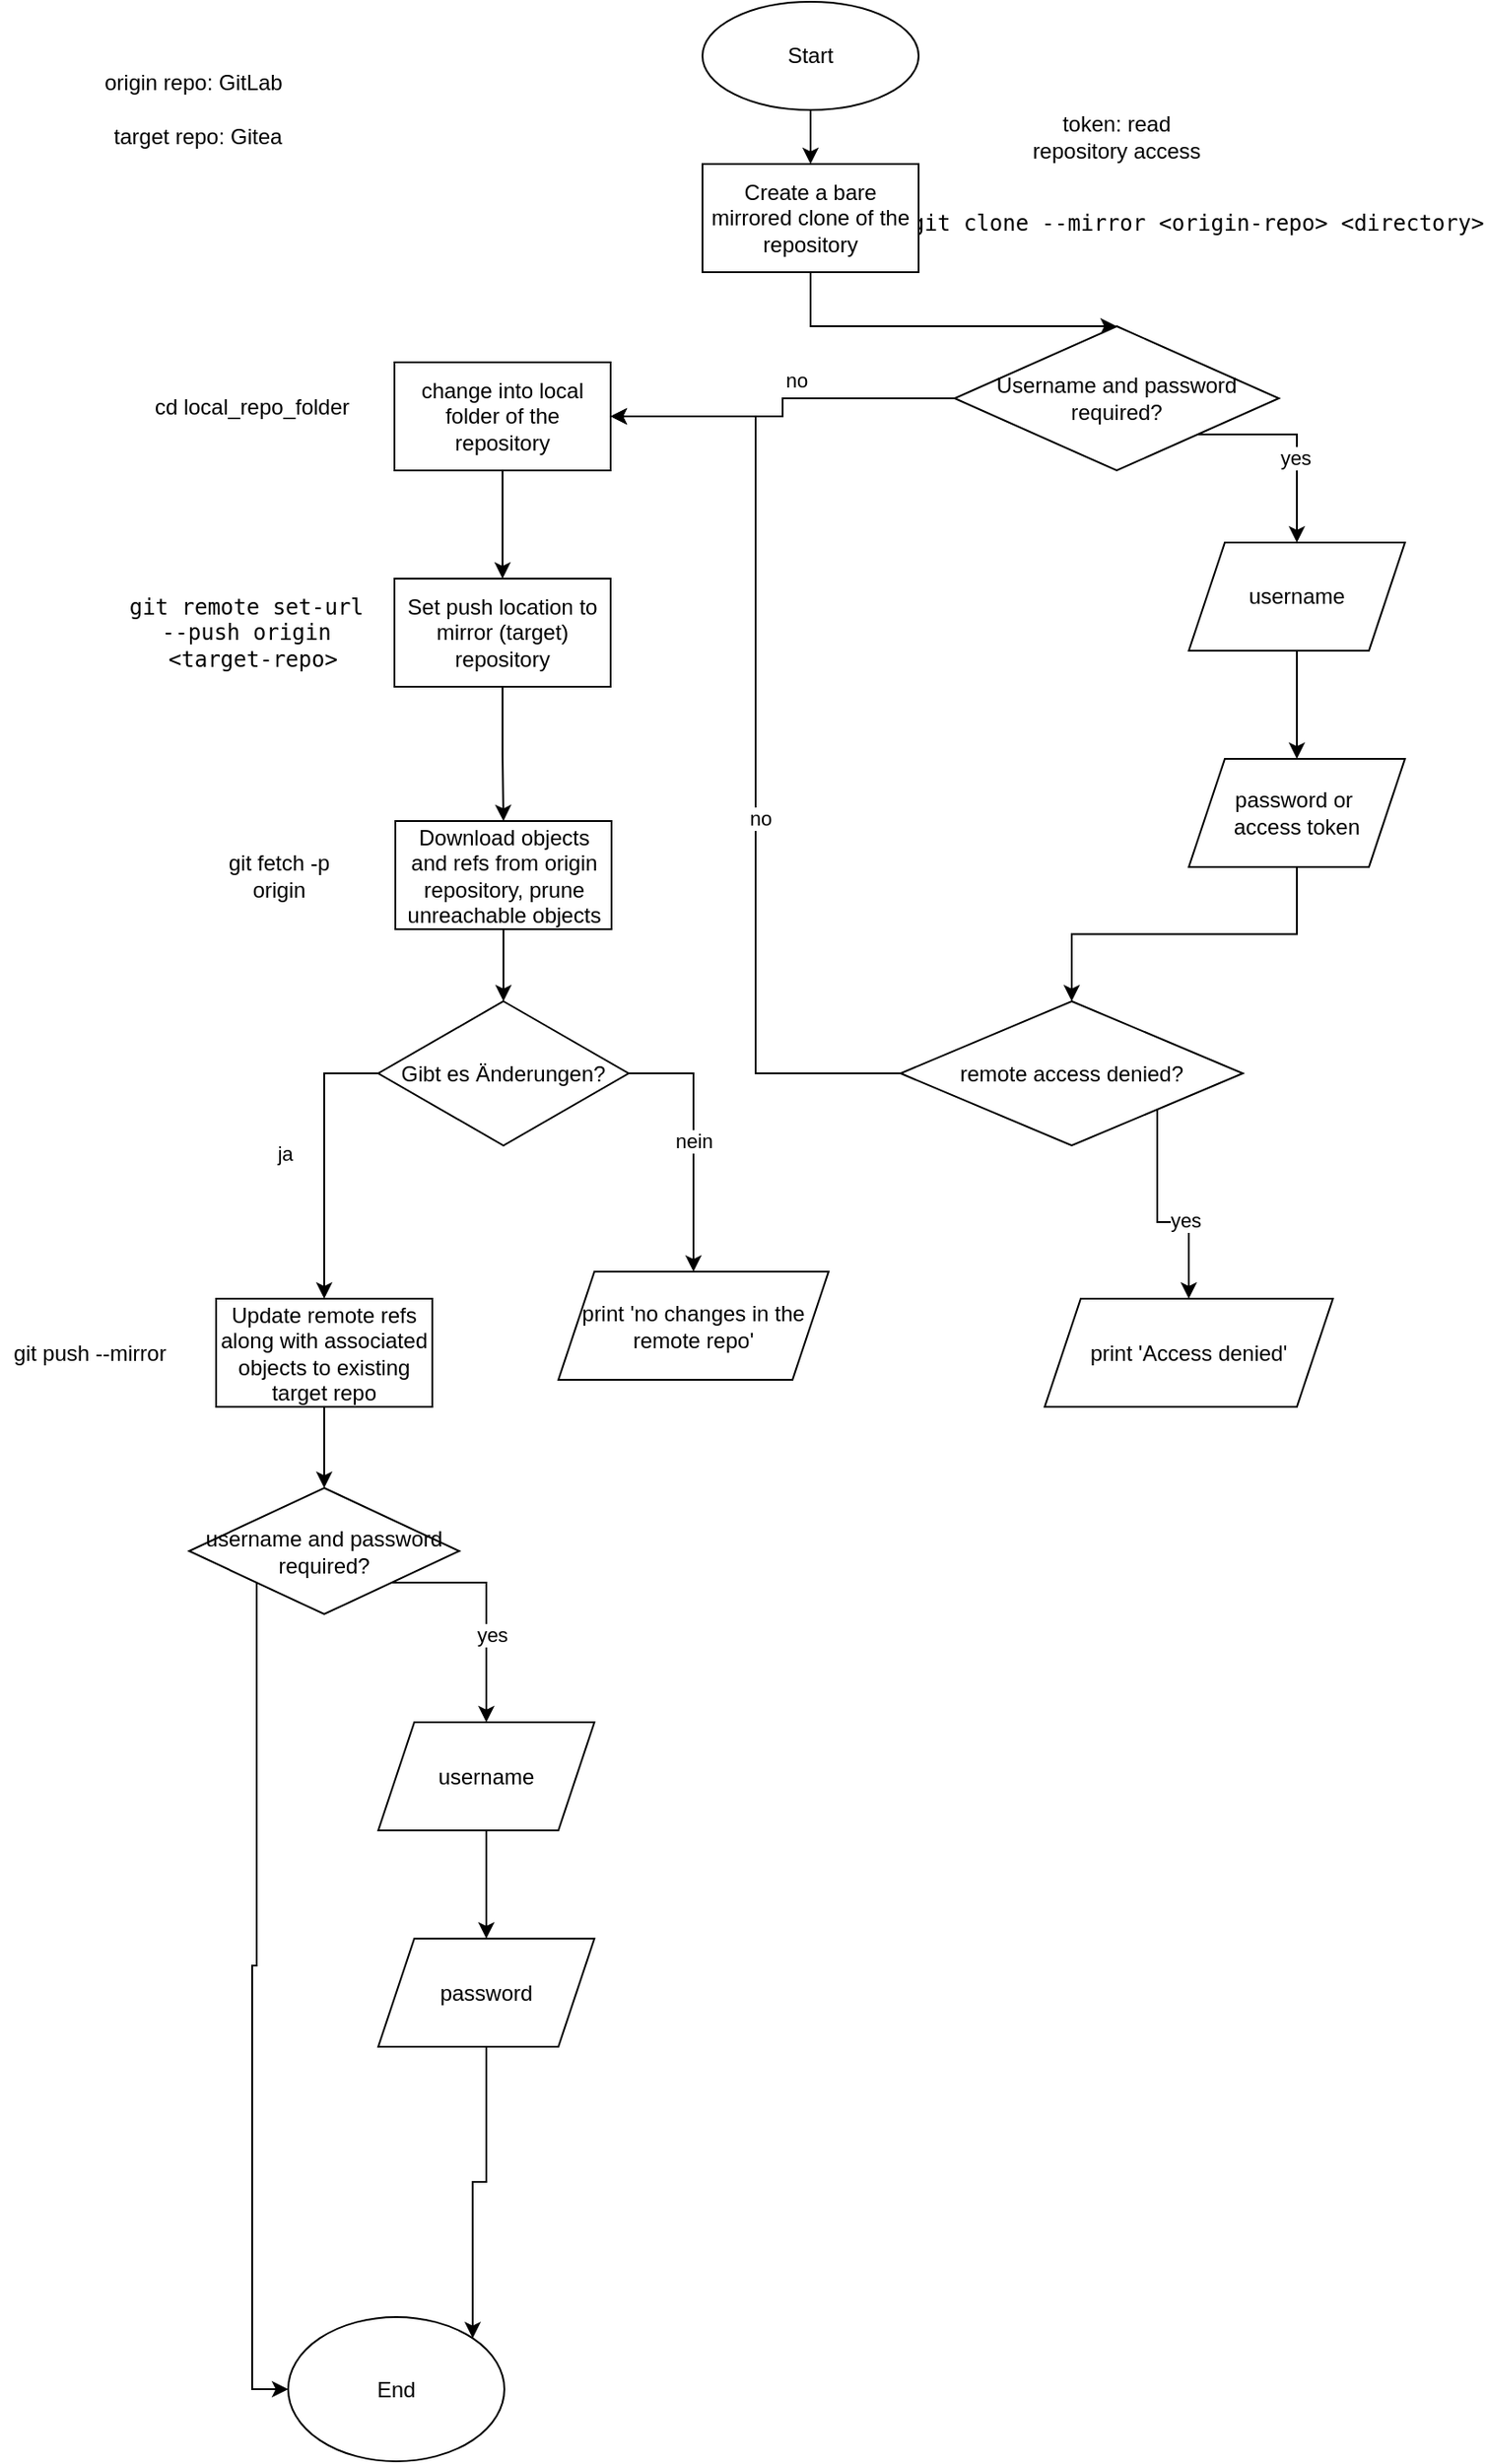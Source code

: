 <mxfile version="27.1.4">
  <diagram name="Page-1" id="1obYR7CRznuvn3wxZ2J3">
    <mxGraphModel dx="1087" dy="1280" grid="1" gridSize="10" guides="1" tooltips="1" connect="1" arrows="1" fold="1" page="1" pageScale="1" pageWidth="850" pageHeight="1100" math="0" shadow="0">
      <root>
        <mxCell id="0" />
        <mxCell id="1" parent="0" />
        <mxCell id="v1fekIy8P3kQK3e0y9ms-58" value="" style="edgeStyle=orthogonalEdgeStyle;rounded=0;orthogonalLoop=1;jettySize=auto;html=1;" edge="1" parent="1" source="v1fekIy8P3kQK3e0y9ms-1" target="v1fekIy8P3kQK3e0y9ms-57">
          <mxGeometry relative="1" as="geometry" />
        </mxCell>
        <mxCell id="v1fekIy8P3kQK3e0y9ms-1" value="Start" style="ellipse;whiteSpace=wrap;html=1;" vertex="1" parent="1">
          <mxGeometry x="1460" y="10" width="120" height="60" as="geometry" />
        </mxCell>
        <mxCell id="v1fekIy8P3kQK3e0y9ms-6" style="edgeStyle=orthogonalEdgeStyle;rounded=0;orthogonalLoop=1;jettySize=auto;html=1;entryX=0.5;entryY=0;entryDx=0;entryDy=0;" edge="1" parent="1" source="v1fekIy8P3kQK3e0y9ms-7" target="v1fekIy8P3kQK3e0y9ms-32">
          <mxGeometry relative="1" as="geometry" />
        </mxCell>
        <mxCell id="v1fekIy8P3kQK3e0y9ms-7" value="Download objects and refs from origin repository, prune unreachable objects" style="rounded=0;whiteSpace=wrap;html=1;" vertex="1" parent="1">
          <mxGeometry x="1289.5" y="464.5" width="120" height="60" as="geometry" />
        </mxCell>
        <mxCell id="v1fekIy8P3kQK3e0y9ms-11" value="" style="edgeStyle=orthogonalEdgeStyle;rounded=0;orthogonalLoop=1;jettySize=auto;html=1;" edge="1" parent="1" source="v1fekIy8P3kQK3e0y9ms-12" target="v1fekIy8P3kQK3e0y9ms-14">
          <mxGeometry relative="1" as="geometry" />
        </mxCell>
        <mxCell id="v1fekIy8P3kQK3e0y9ms-12" value="username" style="shape=parallelogram;perimeter=parallelogramPerimeter;whiteSpace=wrap;html=1;fixedSize=1;" vertex="1" parent="1">
          <mxGeometry x="1730" y="310" width="120" height="60" as="geometry" />
        </mxCell>
        <mxCell id="v1fekIy8P3kQK3e0y9ms-13" style="edgeStyle=orthogonalEdgeStyle;rounded=0;orthogonalLoop=1;jettySize=auto;html=1;entryX=0.5;entryY=0;entryDx=0;entryDy=0;" edge="1" parent="1" source="v1fekIy8P3kQK3e0y9ms-14" target="v1fekIy8P3kQK3e0y9ms-19">
          <mxGeometry relative="1" as="geometry" />
        </mxCell>
        <mxCell id="v1fekIy8P3kQK3e0y9ms-14" value="&lt;div&gt;password or&amp;nbsp;&lt;/div&gt;&lt;div&gt;access token&lt;/div&gt;" style="shape=parallelogram;perimeter=parallelogramPerimeter;whiteSpace=wrap;html=1;fixedSize=1;" vertex="1" parent="1">
          <mxGeometry x="1730" y="430" width="120" height="60" as="geometry" />
        </mxCell>
        <mxCell id="v1fekIy8P3kQK3e0y9ms-15" value="" style="edgeStyle=orthogonalEdgeStyle;rounded=0;orthogonalLoop=1;jettySize=auto;html=1;exitX=1;exitY=1;exitDx=0;exitDy=0;" edge="1" parent="1" source="v1fekIy8P3kQK3e0y9ms-19" target="v1fekIy8P3kQK3e0y9ms-25">
          <mxGeometry relative="1" as="geometry" />
        </mxCell>
        <mxCell id="v1fekIy8P3kQK3e0y9ms-16" value="yes" style="edgeLabel;html=1;align=center;verticalAlign=middle;resizable=0;points=[];" vertex="1" connectable="0" parent="v1fekIy8P3kQK3e0y9ms-15">
          <mxGeometry x="0.265" y="1" relative="1" as="geometry">
            <mxPoint as="offset" />
          </mxGeometry>
        </mxCell>
        <mxCell id="v1fekIy8P3kQK3e0y9ms-17" style="edgeStyle=orthogonalEdgeStyle;rounded=0;orthogonalLoop=1;jettySize=auto;html=1;exitX=0;exitY=0.5;exitDx=0;exitDy=0;entryX=1;entryY=0.5;entryDx=0;entryDy=0;" edge="1" parent="1" source="v1fekIy8P3kQK3e0y9ms-19" target="v1fekIy8P3kQK3e0y9ms-41">
          <mxGeometry relative="1" as="geometry" />
        </mxCell>
        <mxCell id="v1fekIy8P3kQK3e0y9ms-18" value="no" style="edgeLabel;html=1;align=center;verticalAlign=middle;resizable=0;points=[];" vertex="1" connectable="0" parent="v1fekIy8P3kQK3e0y9ms-17">
          <mxGeometry x="-0.154" y="-2" relative="1" as="geometry">
            <mxPoint as="offset" />
          </mxGeometry>
        </mxCell>
        <mxCell id="v1fekIy8P3kQK3e0y9ms-19" value="remote access denied?" style="rhombus;whiteSpace=wrap;html=1;" vertex="1" parent="1">
          <mxGeometry x="1570" y="564.5" width="190" height="80" as="geometry" />
        </mxCell>
        <mxCell id="v1fekIy8P3kQK3e0y9ms-20" style="edgeStyle=orthogonalEdgeStyle;rounded=0;orthogonalLoop=1;jettySize=auto;html=1;exitX=1;exitY=1;exitDx=0;exitDy=0;" edge="1" parent="1" source="v1fekIy8P3kQK3e0y9ms-24" target="v1fekIy8P3kQK3e0y9ms-12">
          <mxGeometry relative="1" as="geometry">
            <Array as="points">
              <mxPoint x="1790" y="250" />
            </Array>
          </mxGeometry>
        </mxCell>
        <mxCell id="v1fekIy8P3kQK3e0y9ms-21" value="yes" style="edgeLabel;html=1;align=center;verticalAlign=middle;resizable=0;points=[];" vertex="1" connectable="0" parent="v1fekIy8P3kQK3e0y9ms-20">
          <mxGeometry x="0.183" y="-1" relative="1" as="geometry">
            <mxPoint as="offset" />
          </mxGeometry>
        </mxCell>
        <mxCell id="v1fekIy8P3kQK3e0y9ms-22" style="edgeStyle=orthogonalEdgeStyle;rounded=0;orthogonalLoop=1;jettySize=auto;html=1;exitX=0;exitY=0.5;exitDx=0;exitDy=0;entryX=1;entryY=0.5;entryDx=0;entryDy=0;" edge="1" parent="1" source="v1fekIy8P3kQK3e0y9ms-24" target="v1fekIy8P3kQK3e0y9ms-41">
          <mxGeometry relative="1" as="geometry">
            <mxPoint x="1560" y="590" as="targetPoint" />
          </mxGeometry>
        </mxCell>
        <mxCell id="v1fekIy8P3kQK3e0y9ms-23" value="no" style="edgeLabel;html=1;align=center;verticalAlign=middle;resizable=0;points=[];" vertex="1" connectable="0" parent="v1fekIy8P3kQK3e0y9ms-22">
          <mxGeometry x="-0.215" y="5" relative="1" as="geometry">
            <mxPoint x="-9" y="-15" as="offset" />
          </mxGeometry>
        </mxCell>
        <mxCell id="v1fekIy8P3kQK3e0y9ms-24" value="Username and password required?" style="rhombus;whiteSpace=wrap;html=1;" vertex="1" parent="1">
          <mxGeometry x="1600" y="190" width="180" height="80" as="geometry" />
        </mxCell>
        <mxCell id="v1fekIy8P3kQK3e0y9ms-25" value="print &#39;Access denied&#39;" style="shape=parallelogram;perimeter=parallelogramPerimeter;whiteSpace=wrap;html=1;fixedSize=1;" vertex="1" parent="1">
          <mxGeometry x="1650" y="729.5" width="160" height="60" as="geometry" />
        </mxCell>
        <mxCell id="v1fekIy8P3kQK3e0y9ms-26" value="origin repo: GitLab" style="text;html=1;align=center;verticalAlign=middle;whiteSpace=wrap;rounded=0;" vertex="1" parent="1">
          <mxGeometry x="1110" y="40" width="135" height="30" as="geometry" />
        </mxCell>
        <mxCell id="v1fekIy8P3kQK3e0y9ms-27" value="target repo: Gitea" style="text;html=1;align=center;verticalAlign=middle;whiteSpace=wrap;rounded=0;" vertex="1" parent="1">
          <mxGeometry x="1120" y="70" width="120" height="30" as="geometry" />
        </mxCell>
        <mxCell id="v1fekIy8P3kQK3e0y9ms-28" value="git fetch -p origin" style="text;html=1;align=center;verticalAlign=middle;whiteSpace=wrap;rounded=0;" vertex="1" parent="1">
          <mxGeometry x="1180" y="479.5" width="90" height="30" as="geometry" />
        </mxCell>
        <mxCell id="v1fekIy8P3kQK3e0y9ms-29" style="edgeStyle=orthogonalEdgeStyle;rounded=0;orthogonalLoop=1;jettySize=auto;html=1;exitX=0;exitY=0.5;exitDx=0;exitDy=0;entryX=0.5;entryY=0;entryDx=0;entryDy=0;" edge="1" parent="1" source="v1fekIy8P3kQK3e0y9ms-32" target="v1fekIy8P3kQK3e0y9ms-44">
          <mxGeometry relative="1" as="geometry">
            <Array as="points">
              <mxPoint x="1250" y="604" />
            </Array>
            <mxPoint x="1250" y="714.5" as="targetPoint" />
          </mxGeometry>
        </mxCell>
        <mxCell id="v1fekIy8P3kQK3e0y9ms-30" value="ja" style="edgeLabel;html=1;align=center;verticalAlign=middle;resizable=0;points=[];" vertex="1" connectable="0" parent="v1fekIy8P3kQK3e0y9ms-29">
          <mxGeometry x="-0.214" y="-3" relative="1" as="geometry">
            <mxPoint x="-19" y="13" as="offset" />
          </mxGeometry>
        </mxCell>
        <mxCell id="v1fekIy8P3kQK3e0y9ms-31" value="nein" style="edgeStyle=orthogonalEdgeStyle;rounded=0;orthogonalLoop=1;jettySize=auto;html=1;exitX=1;exitY=0.5;exitDx=0;exitDy=0;entryX=0.5;entryY=0;entryDx=0;entryDy=0;" edge="1" parent="1" source="v1fekIy8P3kQK3e0y9ms-32" target="v1fekIy8P3kQK3e0y9ms-36">
          <mxGeometry relative="1" as="geometry">
            <mxPoint x="1440" y="704.5" as="targetPoint" />
          </mxGeometry>
        </mxCell>
        <mxCell id="v1fekIy8P3kQK3e0y9ms-32" value="Gibt es Änderungen?" style="rhombus;whiteSpace=wrap;html=1;" vertex="1" parent="1">
          <mxGeometry x="1280" y="564.5" width="139" height="80" as="geometry" />
        </mxCell>
        <mxCell id="v1fekIy8P3kQK3e0y9ms-36" value="print &#39;no changes in the remote repo&#39;" style="shape=parallelogram;perimeter=parallelogramPerimeter;whiteSpace=wrap;html=1;fixedSize=1;" vertex="1" parent="1">
          <mxGeometry x="1380" y="714.5" width="150" height="60" as="geometry" />
        </mxCell>
        <mxCell id="v1fekIy8P3kQK3e0y9ms-37" style="edgeStyle=orthogonalEdgeStyle;rounded=0;orthogonalLoop=1;jettySize=auto;html=1;entryX=0.5;entryY=0;entryDx=0;entryDy=0;" edge="1" parent="1" source="v1fekIy8P3kQK3e0y9ms-38" target="v1fekIy8P3kQK3e0y9ms-7">
          <mxGeometry relative="1" as="geometry" />
        </mxCell>
        <mxCell id="v1fekIy8P3kQK3e0y9ms-38" value="Set push location to mirror (target) repository" style="rounded=0;whiteSpace=wrap;html=1;" vertex="1" parent="1">
          <mxGeometry x="1289" y="330" width="120" height="60" as="geometry" />
        </mxCell>
        <mxCell id="v1fekIy8P3kQK3e0y9ms-40" style="edgeStyle=orthogonalEdgeStyle;rounded=0;orthogonalLoop=1;jettySize=auto;html=1;entryX=0.5;entryY=0;entryDx=0;entryDy=0;" edge="1" parent="1" source="v1fekIy8P3kQK3e0y9ms-41" target="v1fekIy8P3kQK3e0y9ms-38">
          <mxGeometry relative="1" as="geometry" />
        </mxCell>
        <mxCell id="v1fekIy8P3kQK3e0y9ms-41" value="change into local folder of the repository" style="rounded=0;whiteSpace=wrap;html=1;" vertex="1" parent="1">
          <mxGeometry x="1289" y="210" width="120" height="60" as="geometry" />
        </mxCell>
        <mxCell id="v1fekIy8P3kQK3e0y9ms-42" value="cd local_repo_folder" style="text;html=1;align=center;verticalAlign=middle;whiteSpace=wrap;rounded=0;" vertex="1" parent="1">
          <mxGeometry x="1150" y="220" width="120" height="30" as="geometry" />
        </mxCell>
        <mxCell id="v1fekIy8P3kQK3e0y9ms-43" value="" style="edgeStyle=orthogonalEdgeStyle;rounded=0;orthogonalLoop=1;jettySize=auto;html=1;" edge="1" parent="1" source="v1fekIy8P3kQK3e0y9ms-44" target="v1fekIy8P3kQK3e0y9ms-49">
          <mxGeometry relative="1" as="geometry" />
        </mxCell>
        <mxCell id="v1fekIy8P3kQK3e0y9ms-44" value="Update remote refs along with associated objects to existing target repo" style="rounded=0;whiteSpace=wrap;html=1;" vertex="1" parent="1">
          <mxGeometry x="1190" y="729.5" width="120" height="60" as="geometry" />
        </mxCell>
        <mxCell id="v1fekIy8P3kQK3e0y9ms-45" value="&lt;div&gt;git push --mirror&lt;/div&gt;" style="text;html=1;align=center;verticalAlign=middle;whiteSpace=wrap;rounded=0;" vertex="1" parent="1">
          <mxGeometry x="1070" y="744.5" width="100" height="30" as="geometry" />
        </mxCell>
        <mxCell id="v1fekIy8P3kQK3e0y9ms-46" style="edgeStyle=orthogonalEdgeStyle;rounded=0;orthogonalLoop=1;jettySize=auto;html=1;exitX=1;exitY=1;exitDx=0;exitDy=0;" edge="1" parent="1" source="v1fekIy8P3kQK3e0y9ms-49" target="v1fekIy8P3kQK3e0y9ms-51">
          <mxGeometry relative="1" as="geometry">
            <Array as="points">
              <mxPoint x="1340" y="887.5" />
            </Array>
          </mxGeometry>
        </mxCell>
        <mxCell id="v1fekIy8P3kQK3e0y9ms-47" value="yes" style="edgeLabel;html=1;align=center;verticalAlign=middle;resizable=0;points=[];" vertex="1" connectable="0" parent="v1fekIy8P3kQK3e0y9ms-46">
          <mxGeometry x="0.246" y="3" relative="1" as="geometry">
            <mxPoint as="offset" />
          </mxGeometry>
        </mxCell>
        <mxCell id="v1fekIy8P3kQK3e0y9ms-48" style="edgeStyle=orthogonalEdgeStyle;rounded=0;orthogonalLoop=1;jettySize=auto;html=1;exitX=0;exitY=1;exitDx=0;exitDy=0;entryX=0;entryY=0.5;entryDx=0;entryDy=0;" edge="1" parent="1" source="v1fekIy8P3kQK3e0y9ms-49" target="v1fekIy8P3kQK3e0y9ms-54">
          <mxGeometry relative="1" as="geometry">
            <mxPoint x="1210" y="1274.5" as="targetPoint" />
          </mxGeometry>
        </mxCell>
        <mxCell id="v1fekIy8P3kQK3e0y9ms-49" value="username and password required?" style="rhombus;whiteSpace=wrap;html=1;" vertex="1" parent="1">
          <mxGeometry x="1175" y="834.5" width="150" height="70" as="geometry" />
        </mxCell>
        <mxCell id="v1fekIy8P3kQK3e0y9ms-50" value="" style="edgeStyle=orthogonalEdgeStyle;rounded=0;orthogonalLoop=1;jettySize=auto;html=1;" edge="1" parent="1" source="v1fekIy8P3kQK3e0y9ms-51" target="v1fekIy8P3kQK3e0y9ms-53">
          <mxGeometry relative="1" as="geometry" />
        </mxCell>
        <mxCell id="v1fekIy8P3kQK3e0y9ms-51" value="username" style="shape=parallelogram;perimeter=parallelogramPerimeter;whiteSpace=wrap;html=1;fixedSize=1;" vertex="1" parent="1">
          <mxGeometry x="1280" y="964.5" width="120" height="60" as="geometry" />
        </mxCell>
        <mxCell id="v1fekIy8P3kQK3e0y9ms-52" style="edgeStyle=orthogonalEdgeStyle;rounded=0;orthogonalLoop=1;jettySize=auto;html=1;entryX=1;entryY=0;entryDx=0;entryDy=0;" edge="1" parent="1" source="v1fekIy8P3kQK3e0y9ms-53" target="v1fekIy8P3kQK3e0y9ms-54">
          <mxGeometry relative="1" as="geometry" />
        </mxCell>
        <mxCell id="v1fekIy8P3kQK3e0y9ms-53" value="password" style="shape=parallelogram;perimeter=parallelogramPerimeter;whiteSpace=wrap;html=1;fixedSize=1;" vertex="1" parent="1">
          <mxGeometry x="1280" y="1084.5" width="120" height="60" as="geometry" />
        </mxCell>
        <mxCell id="v1fekIy8P3kQK3e0y9ms-54" value="End" style="ellipse;whiteSpace=wrap;html=1;" vertex="1" parent="1">
          <mxGeometry x="1230" y="1294.5" width="120" height="80" as="geometry" />
        </mxCell>
        <mxCell id="v1fekIy8P3kQK3e0y9ms-56" value="&lt;pre&gt;&lt;code class=&quot;hljs language-shell&quot;&gt;git clone --mirror &amp;lt;origin-repo&amp;gt; &lt;/code&gt;&amp;lt;directory&amp;gt;&lt;/pre&gt;" style="text;html=1;align=center;verticalAlign=middle;whiteSpace=wrap;rounded=0;" vertex="1" parent="1">
          <mxGeometry x="1590" y="105" width="290" height="55" as="geometry" />
        </mxCell>
        <mxCell id="v1fekIy8P3kQK3e0y9ms-61" style="edgeStyle=orthogonalEdgeStyle;rounded=0;orthogonalLoop=1;jettySize=auto;html=1;entryX=0.5;entryY=0;entryDx=0;entryDy=0;" edge="1" parent="1" source="v1fekIy8P3kQK3e0y9ms-57" target="v1fekIy8P3kQK3e0y9ms-24">
          <mxGeometry relative="1" as="geometry">
            <Array as="points">
              <mxPoint x="1520" y="190" />
            </Array>
          </mxGeometry>
        </mxCell>
        <mxCell id="v1fekIy8P3kQK3e0y9ms-57" value="Create a bare mirrored clone of the repository" style="rounded=0;whiteSpace=wrap;html=1;" vertex="1" parent="1">
          <mxGeometry x="1460" y="100" width="120" height="60" as="geometry" />
        </mxCell>
        <mxCell id="v1fekIy8P3kQK3e0y9ms-59" value="token: read repository access" style="text;html=1;align=center;verticalAlign=middle;whiteSpace=wrap;rounded=0;" vertex="1" parent="1">
          <mxGeometry x="1640" y="70" width="100" height="30" as="geometry" />
        </mxCell>
        <mxCell id="v1fekIy8P3kQK3e0y9ms-63" value="&lt;pre&gt;&lt;code class=&quot;hljs language-shell&quot;&gt;git remote set-url &lt;br&gt;--push origin &lt;br&gt;&amp;lt;target-repo&amp;gt;&lt;/code&gt;&lt;/pre&gt;" style="text;html=1;align=center;verticalAlign=middle;whiteSpace=wrap;rounded=0;" vertex="1" parent="1">
          <mxGeometry x="1137.5" y="335" width="145" height="50" as="geometry" />
        </mxCell>
      </root>
    </mxGraphModel>
  </diagram>
</mxfile>
